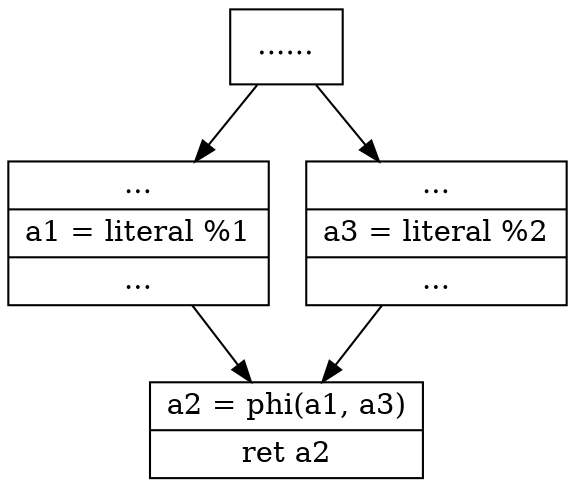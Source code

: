 digraph {
  node [shape=record];

  B1;
  B1 -> B2;
  B1 -> B3;

  B2 -> B4;
  B3 -> B4;

  B1 [label="{......}"]

  B2 [label="{...|a1 = literal %1|...}"]

  B3 [label="{...|a3 = literal %2|...}"]

  B4 [label="{a2 = phi(a1, a3)|ret a2}"]
}
